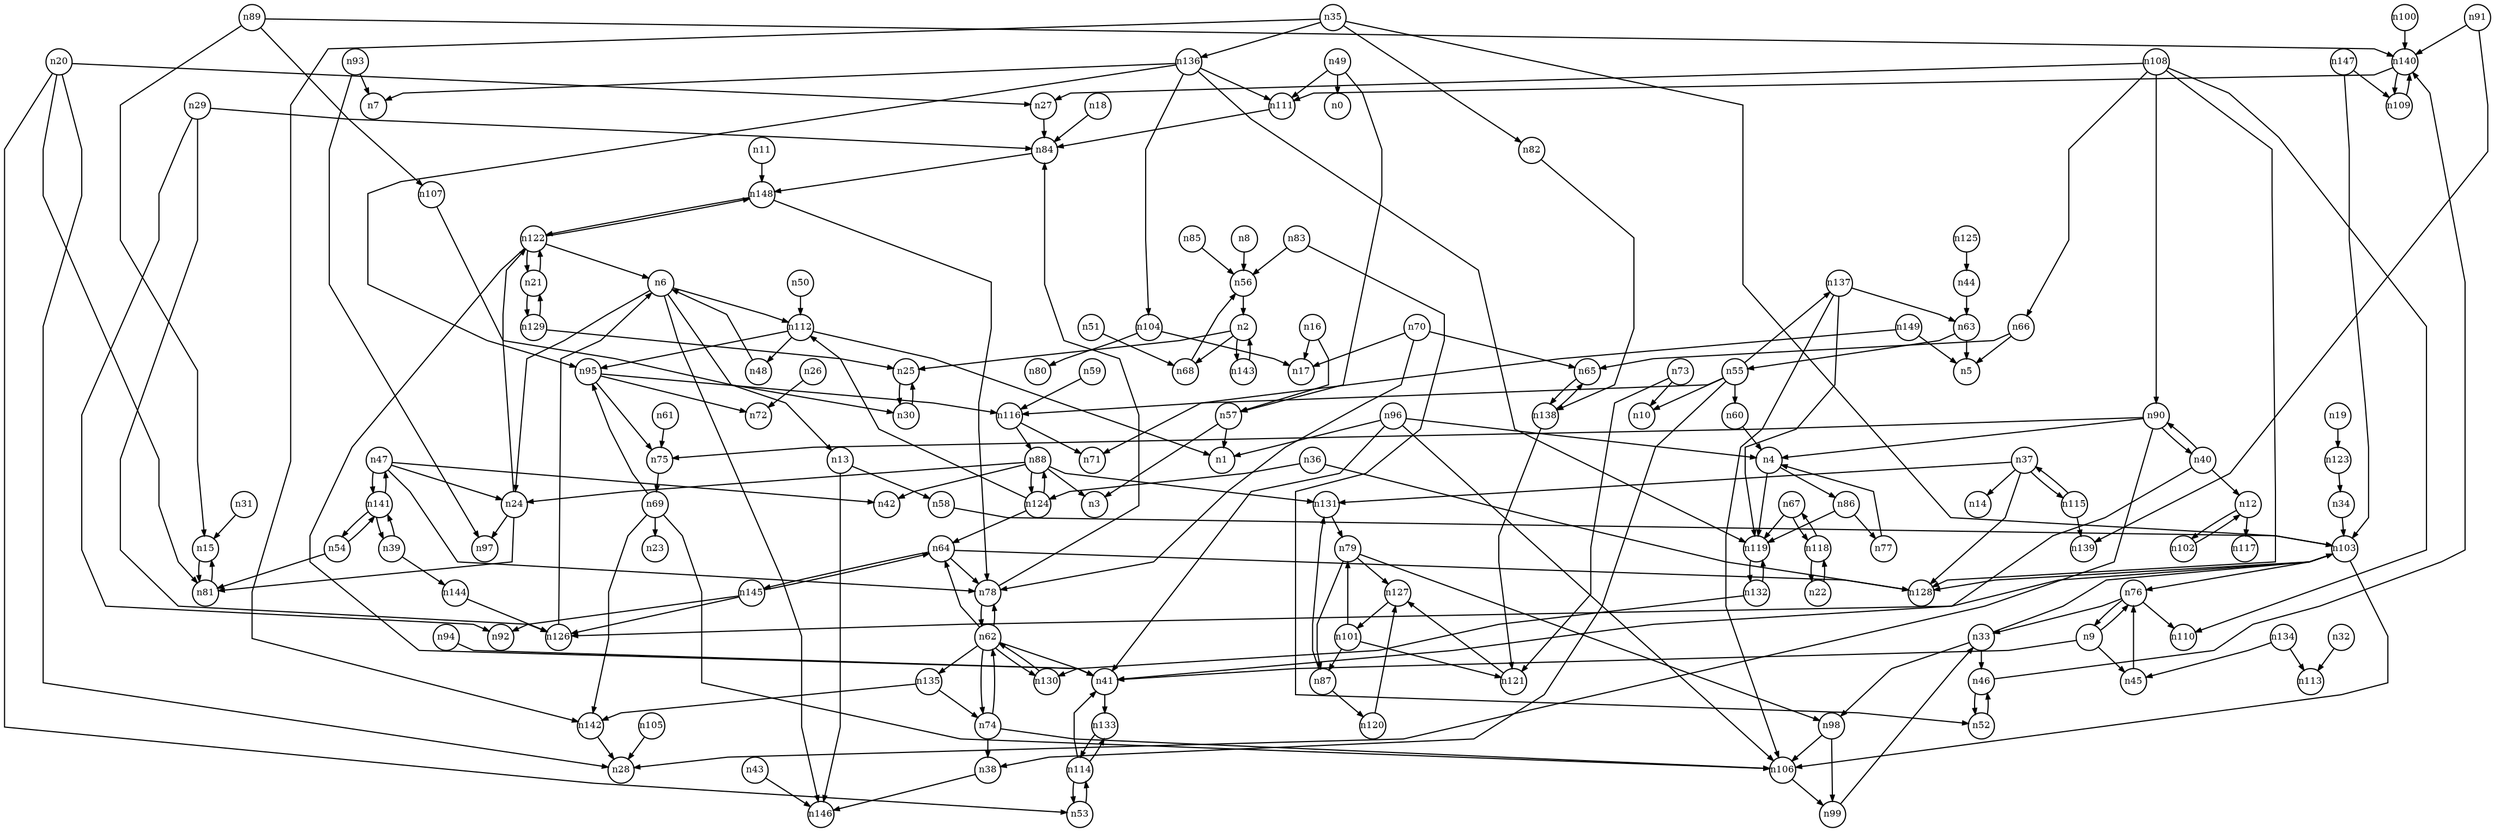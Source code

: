 digraph G{
splines=polyline;
ranksep=0.22;
nodesep=0.22;
nodesize=0.32;
fontsize=8
edge [arrowsize=0.5]
node [fontsize=8 shape=circle width=0.32 fixedsize=shape];

n25 -> n30
n2 -> n25
n2 -> n68
n2 -> n143
n68 -> n56
n119 -> n132
n4 -> n119
n4 -> n86
n13 -> n58
n13 -> n146
n6 -> n13
n6 -> n24
n6 -> n112
n6 -> n146
n24 -> n81
n24 -> n97
n24 -> n122
n112 -> n1
n112 -> n48
n112 -> n95
n56 -> n2
n8 -> n56
n41 -> n133
n9 -> n41
n9 -> n45
n9 -> n76
n45 -> n76
n148 -> n78
n148 -> n122
n11 -> n148
n102 -> n12
n12 -> n102
n12 -> n117
n58 -> n103
n81 -> n15
n15 -> n81
n16 -> n17
n16 -> n57
n57 -> n1
n57 -> n3
n84 -> n148
n18 -> n84
n123 -> n34
n19 -> n123
n27 -> n84
n20 -> n27
n20 -> n28
n20 -> n53
n20 -> n81
n53 -> n114
n129 -> n25
n129 -> n21
n21 -> n129
n21 -> n122
n26 -> n72
n29 -> n84
n29 -> n92
n29 -> n126
n126 -> n6
n30 -> n25
n31 -> n15
n32 -> n113
n46 -> n52
n46 -> n140
n33 -> n46
n33 -> n98
n33 -> n103
n98 -> n106
n98 -> n99
n103 -> n106
n103 -> n126
n103 -> n128
n103 -> n76
n34 -> n103
n82 -> n138
n35 -> n82
n35 -> n103
n35 -> n136
n35 -> n142
n136 -> n7
n136 -> n95
n136 -> n104
n136 -> n111
n136 -> n119
n142 -> n28
n124 -> n64
n124 -> n112
n124 -> n88
n36 -> n124
n36 -> n128
n37 -> n14
n37 -> n115
n37 -> n128
n37 -> n131
n115 -> n139
n115 -> n37
n131 -> n79
n38 -> n146
n144 -> n126
n39 -> n144
n39 -> n141
n40 -> n12
n40 -> n41
n40 -> n90
n43 -> n146
n63 -> n5
n63 -> n55
n44 -> n63
n52 -> n46
n140 -> n111
n140 -> n109
n47 -> n24
n47 -> n42
n47 -> n78
n47 -> n141
n78 -> n84
n78 -> n62
n49 -> n0
n49 -> n57
n49 -> n111
n111 -> n84
n50 -> n112
n51 -> n68
n54 -> n81
n54 -> n141
n55 -> n10
n55 -> n38
n55 -> n60
n55 -> n116
n55 -> n137
n60 -> n4
n116 -> n71
n116 -> n88
n137 -> n63
n137 -> n106
n137 -> n119
n59 -> n116
n75 -> n69
n61 -> n75
n62 -> n41
n62 -> n64
n62 -> n78
n62 -> n130
n62 -> n135
n62 -> n74
n64 -> n78
n64 -> n128
n64 -> n145
n130 -> n62
n135 -> n142
n135 -> n74
n66 -> n5
n66 -> n65
n65 -> n138
n67 -> n119
n67 -> n118
n69 -> n23
n69 -> n95
n69 -> n106
n69 -> n142
n95 -> n72
n95 -> n75
n95 -> n116
n106 -> n99
n70 -> n17
n70 -> n65
n70 -> n78
n73 -> n10
n73 -> n121
n121 -> n127
n74 -> n38
n74 -> n62
n74 -> n106
n76 -> n9
n76 -> n33
n76 -> n110
n77 -> n4
n87 -> n120
n87 -> n131
n79 -> n87
n79 -> n98
n79 -> n127
n138 -> n65
n138 -> n121
n83 -> n52
n83 -> n56
n85 -> n56
n86 -> n77
n86 -> n119
n120 -> n127
n88 -> n3
n88 -> n24
n88 -> n42
n88 -> n124
n88 -> n131
n89 -> n15
n89 -> n107
n89 -> n140
n107 -> n30
n90 -> n4
n90 -> n28
n90 -> n40
n90 -> n75
n91 -> n139
n91 -> n140
n93 -> n7
n93 -> n97
n94 -> n41
n96 -> n1
n96 -> n4
n96 -> n41
n96 -> n106
n99 -> n33
n100 -> n140
n101 -> n79
n101 -> n87
n101 -> n121
n104 -> n17
n104 -> n80
n105 -> n28
n108 -> n27
n108 -> n66
n108 -> n90
n108 -> n110
n108 -> n128
n109 -> n140
n48 -> n6
n114 -> n41
n114 -> n53
n114 -> n133
n22 -> n118
n118 -> n22
n118 -> n67
n122 -> n6
n122 -> n21
n122 -> n41
n122 -> n148
n125 -> n44
n127 -> n101
n132 -> n119
n132 -> n130
n133 -> n114
n134 -> n45
n134 -> n113
n141 -> n39
n141 -> n47
n141 -> n54
n143 -> n2
n145 -> n64
n145 -> n92
n145 -> n126
n147 -> n103
n147 -> n109
n149 -> n5
n149 -> n71
}
